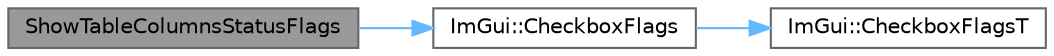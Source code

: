 digraph "ShowTableColumnsStatusFlags"
{
 // LATEX_PDF_SIZE
  bgcolor="transparent";
  edge [fontname=Helvetica,fontsize=10,labelfontname=Helvetica,labelfontsize=10];
  node [fontname=Helvetica,fontsize=10,shape=box,height=0.2,width=0.4];
  rankdir="LR";
  Node1 [id="Node000001",label="ShowTableColumnsStatusFlags",height=0.2,width=0.4,color="gray40", fillcolor="grey60", style="filled", fontcolor="black",tooltip=" "];
  Node1 -> Node2 [id="edge1_Node000001_Node000002",color="steelblue1",style="solid",tooltip=" "];
  Node2 [id="Node000002",label="ImGui::CheckboxFlags",height=0.2,width=0.4,color="grey40", fillcolor="white", style="filled",URL="$namespace_im_gui.html#ab40105d09d9fa234721901da6e196a65",tooltip=" "];
  Node2 -> Node3 [id="edge2_Node000002_Node000003",color="steelblue1",style="solid",tooltip=" "];
  Node3 [id="Node000003",label="ImGui::CheckboxFlagsT",height=0.2,width=0.4,color="grey40", fillcolor="white", style="filled",URL="$namespace_im_gui.html#a7d9caed9bd337c54cf2a9dbdf913db26",tooltip=" "];
}

